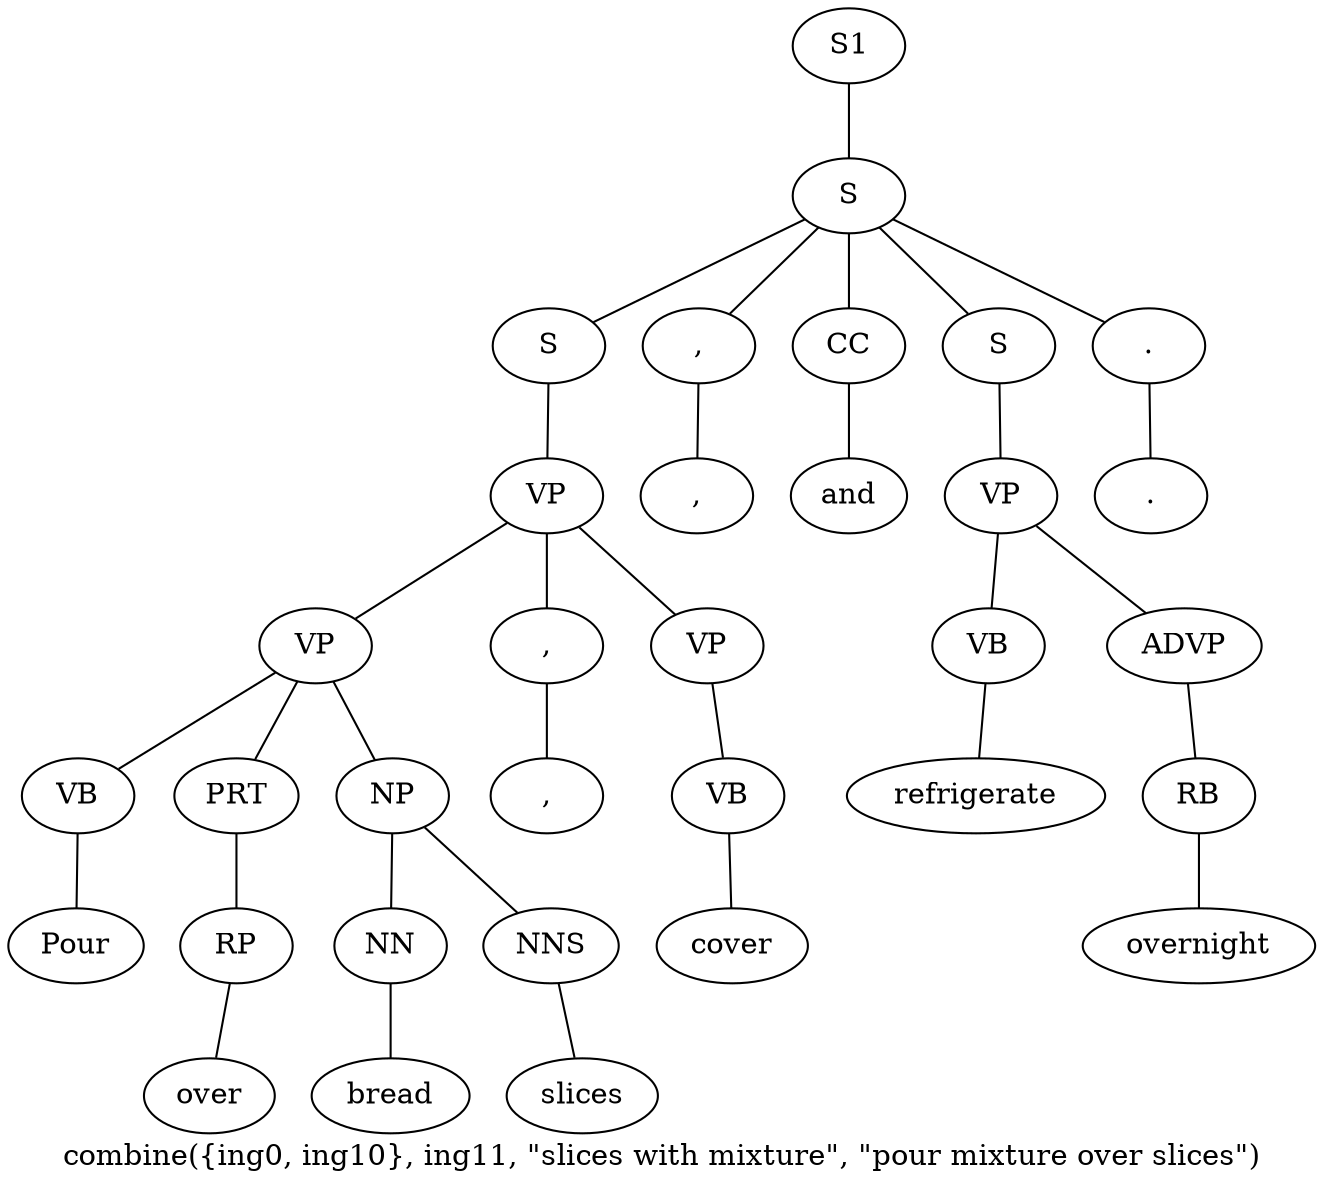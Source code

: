 graph SyntaxGraph {
	label = "combine({ing0, ing10}, ing11, \"slices with mixture\", \"pour mixture over slices\")";
	Node0 [label="S1"];
	Node1 [label="S"];
	Node2 [label="S"];
	Node3 [label="VP"];
	Node4 [label="VP"];
	Node5 [label="VB"];
	Node6 [label="Pour"];
	Node7 [label="PRT"];
	Node8 [label="RP"];
	Node9 [label="over"];
	Node10 [label="NP"];
	Node11 [label="NN"];
	Node12 [label="bread"];
	Node13 [label="NNS"];
	Node14 [label="slices"];
	Node15 [label=","];
	Node16 [label=","];
	Node17 [label="VP"];
	Node18 [label="VB"];
	Node19 [label="cover"];
	Node20 [label=","];
	Node21 [label=","];
	Node22 [label="CC"];
	Node23 [label="and"];
	Node24 [label="S"];
	Node25 [label="VP"];
	Node26 [label="VB"];
	Node27 [label="refrigerate"];
	Node28 [label="ADVP"];
	Node29 [label="RB"];
	Node30 [label="overnight"];
	Node31 [label="."];
	Node32 [label="."];

	Node0 -- Node1;
	Node1 -- Node2;
	Node1 -- Node20;
	Node1 -- Node22;
	Node1 -- Node24;
	Node1 -- Node31;
	Node2 -- Node3;
	Node3 -- Node4;
	Node3 -- Node15;
	Node3 -- Node17;
	Node4 -- Node5;
	Node4 -- Node7;
	Node4 -- Node10;
	Node5 -- Node6;
	Node7 -- Node8;
	Node8 -- Node9;
	Node10 -- Node11;
	Node10 -- Node13;
	Node11 -- Node12;
	Node13 -- Node14;
	Node15 -- Node16;
	Node17 -- Node18;
	Node18 -- Node19;
	Node20 -- Node21;
	Node22 -- Node23;
	Node24 -- Node25;
	Node25 -- Node26;
	Node25 -- Node28;
	Node26 -- Node27;
	Node28 -- Node29;
	Node29 -- Node30;
	Node31 -- Node32;
}